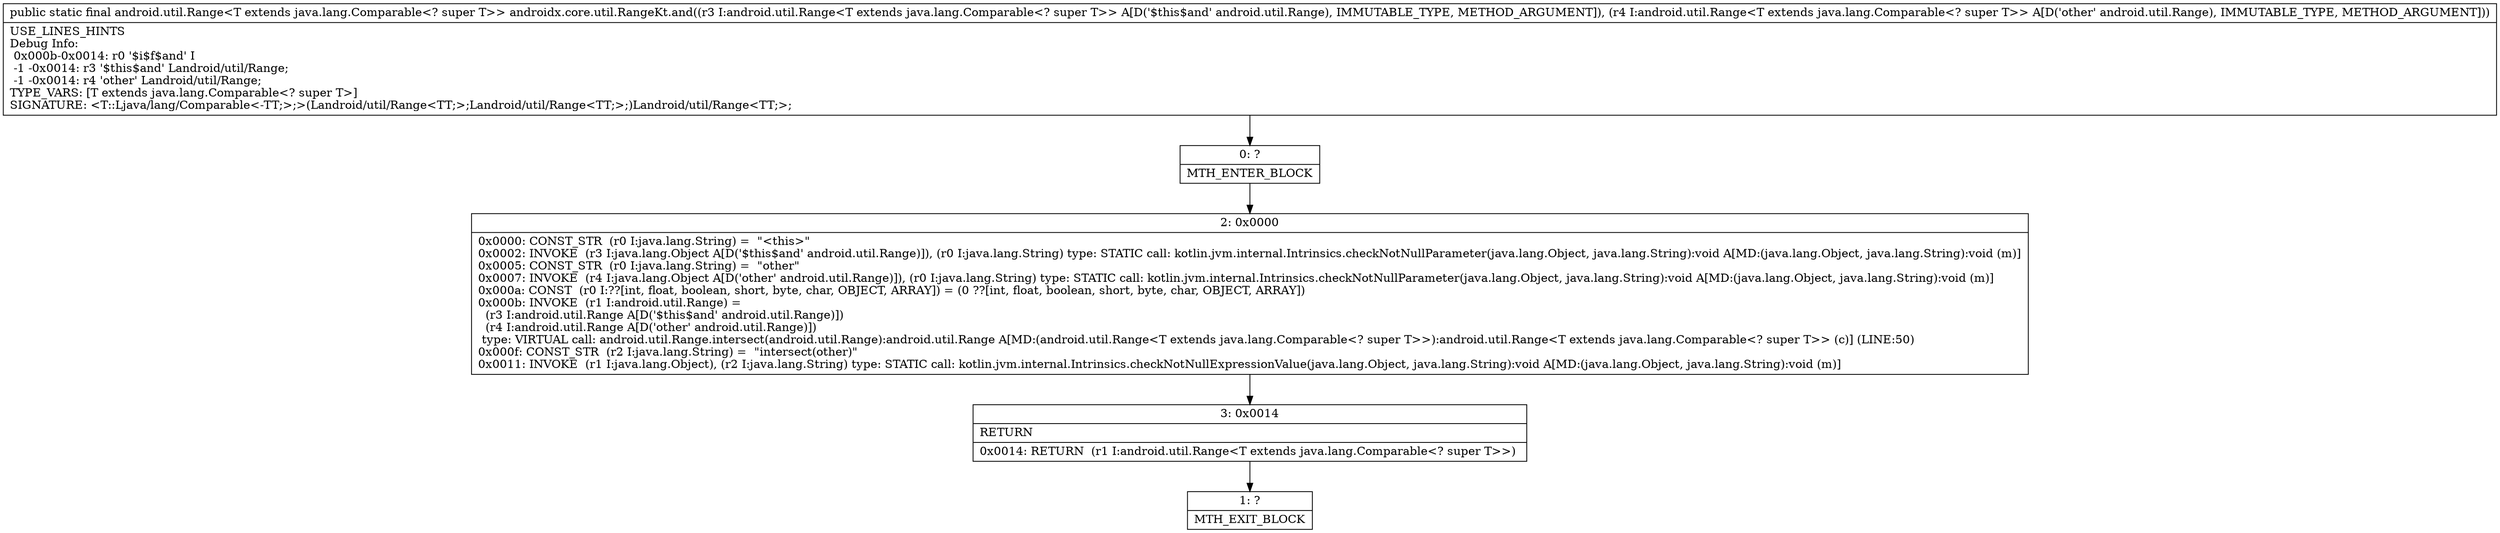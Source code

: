 digraph "CFG forandroidx.core.util.RangeKt.and(Landroid\/util\/Range;Landroid\/util\/Range;)Landroid\/util\/Range;" {
Node_0 [shape=record,label="{0\:\ ?|MTH_ENTER_BLOCK\l}"];
Node_2 [shape=record,label="{2\:\ 0x0000|0x0000: CONST_STR  (r0 I:java.lang.String) =  \"\<this\>\" \l0x0002: INVOKE  (r3 I:java.lang.Object A[D('$this$and' android.util.Range)]), (r0 I:java.lang.String) type: STATIC call: kotlin.jvm.internal.Intrinsics.checkNotNullParameter(java.lang.Object, java.lang.String):void A[MD:(java.lang.Object, java.lang.String):void (m)]\l0x0005: CONST_STR  (r0 I:java.lang.String) =  \"other\" \l0x0007: INVOKE  (r4 I:java.lang.Object A[D('other' android.util.Range)]), (r0 I:java.lang.String) type: STATIC call: kotlin.jvm.internal.Intrinsics.checkNotNullParameter(java.lang.Object, java.lang.String):void A[MD:(java.lang.Object, java.lang.String):void (m)]\l0x000a: CONST  (r0 I:??[int, float, boolean, short, byte, char, OBJECT, ARRAY]) = (0 ??[int, float, boolean, short, byte, char, OBJECT, ARRAY]) \l0x000b: INVOKE  (r1 I:android.util.Range) = \l  (r3 I:android.util.Range A[D('$this$and' android.util.Range)])\l  (r4 I:android.util.Range A[D('other' android.util.Range)])\l type: VIRTUAL call: android.util.Range.intersect(android.util.Range):android.util.Range A[MD:(android.util.Range\<T extends java.lang.Comparable\<? super T\>\>):android.util.Range\<T extends java.lang.Comparable\<? super T\>\> (c)] (LINE:50)\l0x000f: CONST_STR  (r2 I:java.lang.String) =  \"intersect(other)\" \l0x0011: INVOKE  (r1 I:java.lang.Object), (r2 I:java.lang.String) type: STATIC call: kotlin.jvm.internal.Intrinsics.checkNotNullExpressionValue(java.lang.Object, java.lang.String):void A[MD:(java.lang.Object, java.lang.String):void (m)]\l}"];
Node_3 [shape=record,label="{3\:\ 0x0014|RETURN\l|0x0014: RETURN  (r1 I:android.util.Range\<T extends java.lang.Comparable\<? super T\>\>) \l}"];
Node_1 [shape=record,label="{1\:\ ?|MTH_EXIT_BLOCK\l}"];
MethodNode[shape=record,label="{public static final android.util.Range\<T extends java.lang.Comparable\<? super T\>\> androidx.core.util.RangeKt.and((r3 I:android.util.Range\<T extends java.lang.Comparable\<? super T\>\> A[D('$this$and' android.util.Range), IMMUTABLE_TYPE, METHOD_ARGUMENT]), (r4 I:android.util.Range\<T extends java.lang.Comparable\<? super T\>\> A[D('other' android.util.Range), IMMUTABLE_TYPE, METHOD_ARGUMENT]))  | USE_LINES_HINTS\lDebug Info:\l  0x000b\-0x0014: r0 '$i$f$and' I\l  \-1 \-0x0014: r3 '$this$and' Landroid\/util\/Range;\l  \-1 \-0x0014: r4 'other' Landroid\/util\/Range;\lTYPE_VARS: [T extends java.lang.Comparable\<? super T\>]\lSIGNATURE: \<T::Ljava\/lang\/Comparable\<\-TT;\>;\>(Landroid\/util\/Range\<TT;\>;Landroid\/util\/Range\<TT;\>;)Landroid\/util\/Range\<TT;\>;\l}"];
MethodNode -> Node_0;Node_0 -> Node_2;
Node_2 -> Node_3;
Node_3 -> Node_1;
}


